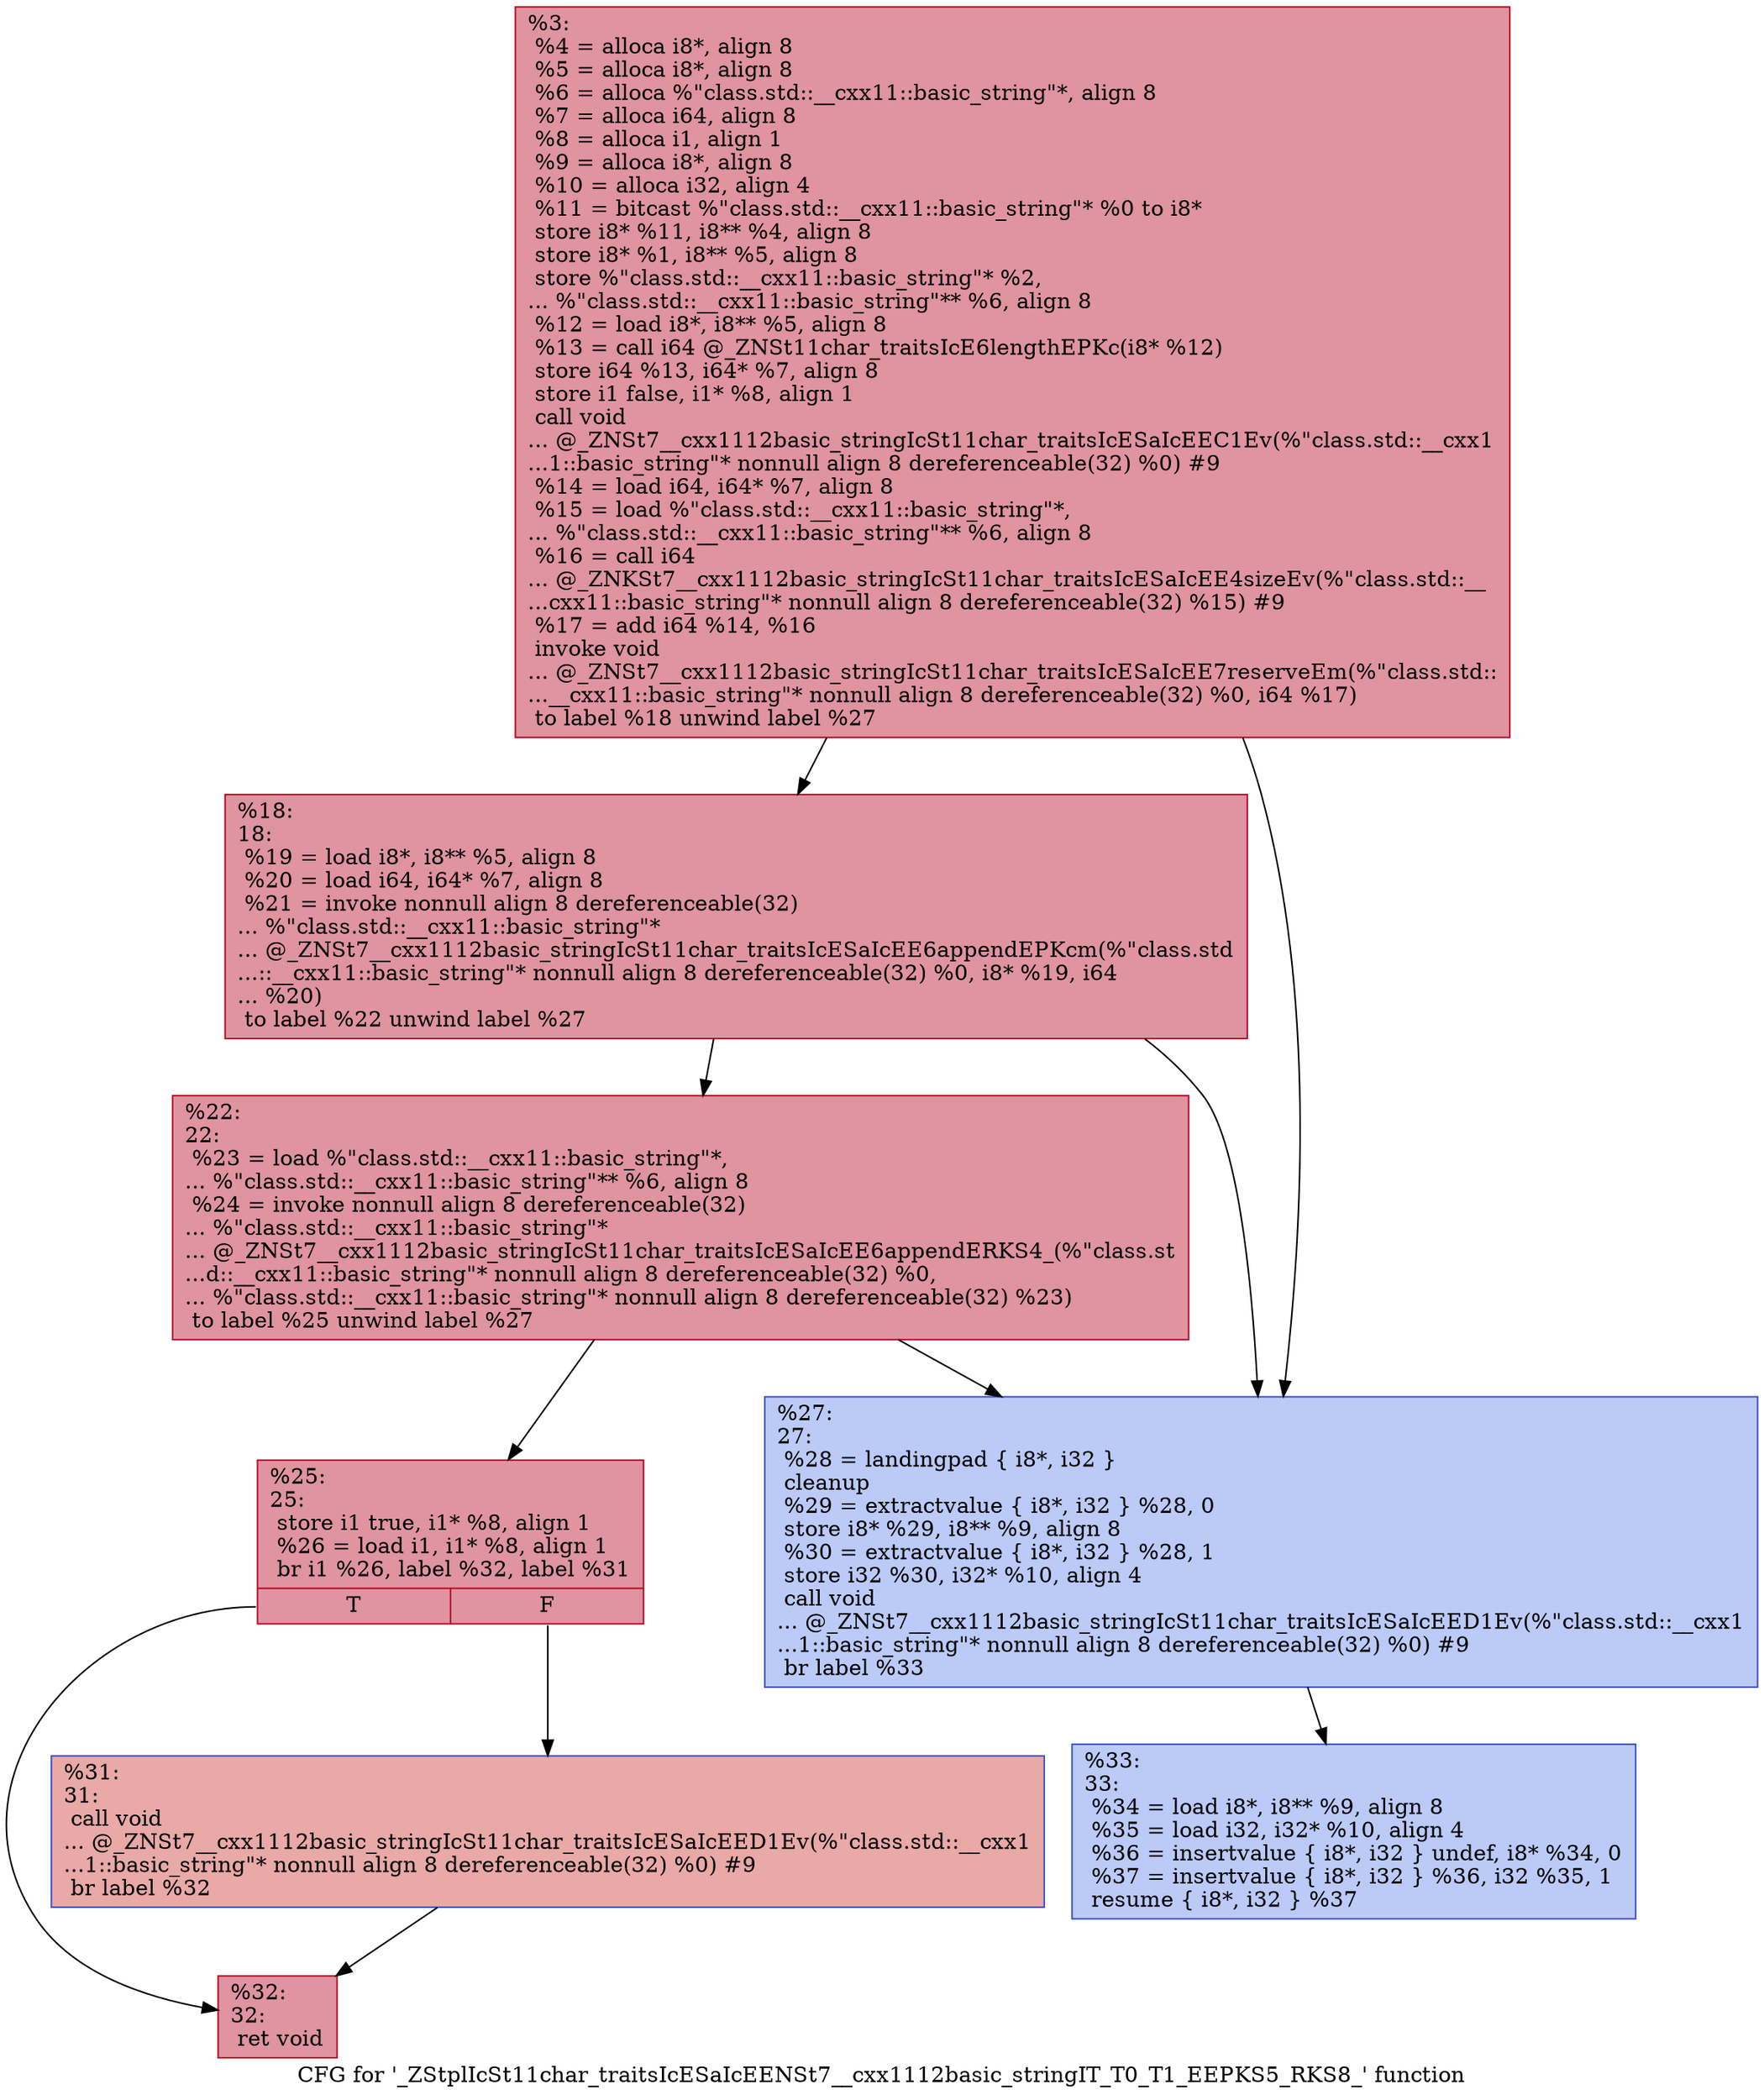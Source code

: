 digraph "CFG for '_ZStplIcSt11char_traitsIcESaIcEENSt7__cxx1112basic_stringIT_T0_T1_EEPKS5_RKS8_' function" {
	label="CFG for '_ZStplIcSt11char_traitsIcESaIcEENSt7__cxx1112basic_stringIT_T0_T1_EEPKS5_RKS8_' function";

	Node0x5652aeb0cc70 [shape=record,color="#b70d28ff", style=filled, fillcolor="#b70d2870",label="{%3:\l  %4 = alloca i8*, align 8\l  %5 = alloca i8*, align 8\l  %6 = alloca %\"class.std::__cxx11::basic_string\"*, align 8\l  %7 = alloca i64, align 8\l  %8 = alloca i1, align 1\l  %9 = alloca i8*, align 8\l  %10 = alloca i32, align 4\l  %11 = bitcast %\"class.std::__cxx11::basic_string\"* %0 to i8*\l  store i8* %11, i8** %4, align 8\l  store i8* %1, i8** %5, align 8\l  store %\"class.std::__cxx11::basic_string\"* %2,\l... %\"class.std::__cxx11::basic_string\"** %6, align 8\l  %12 = load i8*, i8** %5, align 8\l  %13 = call i64 @_ZNSt11char_traitsIcE6lengthEPKc(i8* %12)\l  store i64 %13, i64* %7, align 8\l  store i1 false, i1* %8, align 1\l  call void\l... @_ZNSt7__cxx1112basic_stringIcSt11char_traitsIcESaIcEEC1Ev(%\"class.std::__cxx1\l...1::basic_string\"* nonnull align 8 dereferenceable(32) %0) #9\l  %14 = load i64, i64* %7, align 8\l  %15 = load %\"class.std::__cxx11::basic_string\"*,\l... %\"class.std::__cxx11::basic_string\"** %6, align 8\l  %16 = call i64\l... @_ZNKSt7__cxx1112basic_stringIcSt11char_traitsIcESaIcEE4sizeEv(%\"class.std::__\l...cxx11::basic_string\"* nonnull align 8 dereferenceable(32) %15) #9\l  %17 = add i64 %14, %16\l  invoke void\l... @_ZNSt7__cxx1112basic_stringIcSt11char_traitsIcESaIcEE7reserveEm(%\"class.std::\l...__cxx11::basic_string\"* nonnull align 8 dereferenceable(32) %0, i64 %17)\l          to label %18 unwind label %27\l}"];
	Node0x5652aeb0cc70 -> Node0x5652aeb0da80;
	Node0x5652aeb0cc70 -> Node0x5652aeb0dad0;
	Node0x5652aeb0da80 [shape=record,color="#b70d28ff", style=filled, fillcolor="#b70d2870",label="{%18:\l18:                                               \l  %19 = load i8*, i8** %5, align 8\l  %20 = load i64, i64* %7, align 8\l  %21 = invoke nonnull align 8 dereferenceable(32)\l... %\"class.std::__cxx11::basic_string\"*\l... @_ZNSt7__cxx1112basic_stringIcSt11char_traitsIcESaIcEE6appendEPKcm(%\"class.std\l...::__cxx11::basic_string\"* nonnull align 8 dereferenceable(32) %0, i8* %19, i64\l... %20)\l          to label %22 unwind label %27\l}"];
	Node0x5652aeb0da80 -> Node0x5652aeb0de80;
	Node0x5652aeb0da80 -> Node0x5652aeb0dad0;
	Node0x5652aeb0de80 [shape=record,color="#b70d28ff", style=filled, fillcolor="#b70d2870",label="{%22:\l22:                                               \l  %23 = load %\"class.std::__cxx11::basic_string\"*,\l... %\"class.std::__cxx11::basic_string\"** %6, align 8\l  %24 = invoke nonnull align 8 dereferenceable(32)\l... %\"class.std::__cxx11::basic_string\"*\l... @_ZNSt7__cxx1112basic_stringIcSt11char_traitsIcESaIcEE6appendERKS4_(%\"class.st\l...d::__cxx11::basic_string\"* nonnull align 8 dereferenceable(32) %0,\l... %\"class.std::__cxx11::basic_string\"* nonnull align 8 dereferenceable(32) %23)\l          to label %25 unwind label %27\l}"];
	Node0x5652aeb0de80 -> Node0x5652aeb0e1c0;
	Node0x5652aeb0de80 -> Node0x5652aeb0dad0;
	Node0x5652aeb0e1c0 [shape=record,color="#b70d28ff", style=filled, fillcolor="#b70d2870",label="{%25:\l25:                                               \l  store i1 true, i1* %8, align 1\l  %26 = load i1, i1* %8, align 1\l  br i1 %26, label %32, label %31\l|{<s0>T|<s1>F}}"];
	Node0x5652aeb0e1c0:s0 -> Node0x5652aeb0d530;
	Node0x5652aeb0e1c0:s1 -> Node0x5652aeb0e490;
	Node0x5652aeb0dad0 [shape=record,color="#3d50c3ff", style=filled, fillcolor="#6687ed70",label="{%27:\l27:                                               \l  %28 = landingpad \{ i8*, i32 \}\l          cleanup\l  %29 = extractvalue \{ i8*, i32 \} %28, 0\l  store i8* %29, i8** %9, align 8\l  %30 = extractvalue \{ i8*, i32 \} %28, 1\l  store i32 %30, i32* %10, align 4\l  call void\l... @_ZNSt7__cxx1112basic_stringIcSt11char_traitsIcESaIcEED1Ev(%\"class.std::__cxx1\l...1::basic_string\"* nonnull align 8 dereferenceable(32) %0) #9\l  br label %33\l}"];
	Node0x5652aeb0dad0 -> Node0x5652aeb0e820;
	Node0x5652aeb0e490 [shape=record,color="#3d50c3ff", style=filled, fillcolor="#ca3b3770",label="{%31:\l31:                                               \l  call void\l... @_ZNSt7__cxx1112basic_stringIcSt11char_traitsIcESaIcEED1Ev(%\"class.std::__cxx1\l...1::basic_string\"* nonnull align 8 dereferenceable(32) %0) #9\l  br label %32\l}"];
	Node0x5652aeb0e490 -> Node0x5652aeb0d530;
	Node0x5652aeb0d530 [shape=record,color="#b70d28ff", style=filled, fillcolor="#b70d2870",label="{%32:\l32:                                               \l  ret void\l}"];
	Node0x5652aeb0e820 [shape=record,color="#3d50c3ff", style=filled, fillcolor="#6687ed70",label="{%33:\l33:                                               \l  %34 = load i8*, i8** %9, align 8\l  %35 = load i32, i32* %10, align 4\l  %36 = insertvalue \{ i8*, i32 \} undef, i8* %34, 0\l  %37 = insertvalue \{ i8*, i32 \} %36, i32 %35, 1\l  resume \{ i8*, i32 \} %37\l}"];
}
